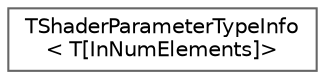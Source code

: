 digraph "Graphical Class Hierarchy"
{
 // INTERACTIVE_SVG=YES
 // LATEX_PDF_SIZE
  bgcolor="transparent";
  edge [fontname=Helvetica,fontsize=10,labelfontname=Helvetica,labelfontsize=10];
  node [fontname=Helvetica,fontsize=10,shape=box,height=0.2,width=0.4];
  rankdir="LR";
  Node0 [id="Node000000",label="TShaderParameterTypeInfo\l\< T[InNumElements]\>",height=0.2,width=0.4,color="grey40", fillcolor="white", style="filled",URL="$d1/da1/structTShaderParameterTypeInfo_3_01T_0fInNumElements_0e_4.html",tooltip=" "];
}
